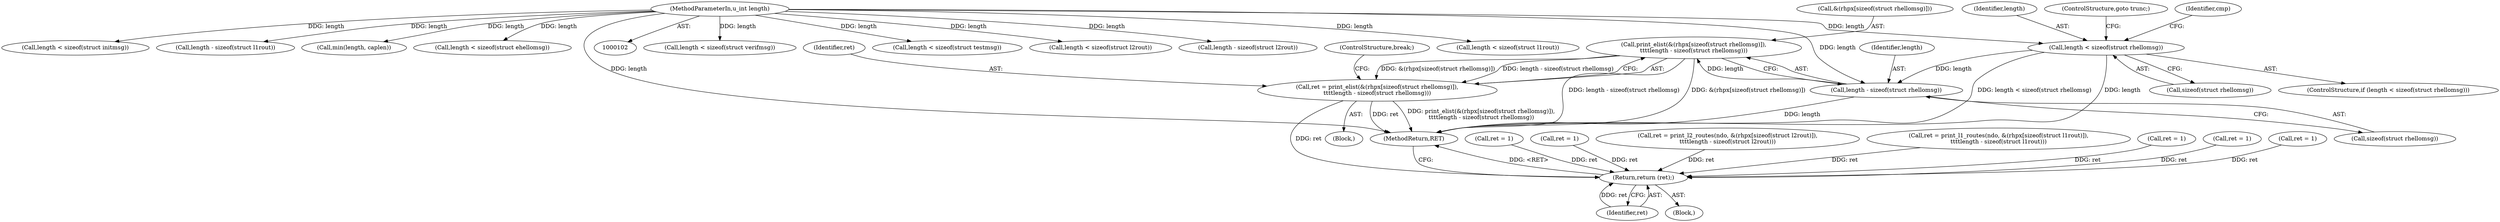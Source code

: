 digraph "0_tcpdump_c6e0531b5def26ecf912e8de6ade86cbdaed3751_0@array" {
"1000542" [label="(Call,print_elist(&(rhpx[sizeof(struct rhellomsg)]),\n\t\t\t\tlength - sizeof(struct rhellomsg)))"];
"1000548" [label="(Call,length - sizeof(struct rhellomsg))"];
"1000429" [label="(Call,length < sizeof(struct rhellomsg))"];
"1000105" [label="(MethodParameterIn,u_int length)"];
"1000540" [label="(Call,ret = print_elist(&(rhpx[sizeof(struct rhellomsg)]),\n\t\t\t\tlength - sizeof(struct rhellomsg)))"];
"1000717" [label="(Return,return (ret);)"];
"1000249" [label="(Call,length < sizeof(struct verifmsg))"];
"1000430" [label="(Identifier,length)"];
"1000239" [label="(Call,ret = 1)"];
"1000431" [label="(Call,sizeof(struct rhellomsg))"];
"1000294" [label="(Call,length < sizeof(struct testmsg))"];
"1000105" [label="(MethodParameterIn,u_int length)"];
"1000384" [label="(Call,length < sizeof(struct l2rout))"];
"1000418" [label="(Call,length - sizeof(struct l2rout))"];
"1000697" [label="(Call,ret = 1)"];
"1000433" [label="(ControlStructure,goto trunc;)"];
"1000428" [label="(ControlStructure,if (length < sizeof(struct rhellomsg)))"];
"1000548" [label="(Call,length - sizeof(struct rhellomsg))"];
"1000543" [label="(Call,&(rhpx[sizeof(struct rhellomsg)]))"];
"1000339" [label="(Call,length < sizeof(struct l1rout))"];
"1000153" [label="(Call,length < sizeof(struct initmsg))"];
"1000542" [label="(Call,print_elist(&(rhpx[sizeof(struct rhellomsg)]),\n\t\t\t\tlength - sizeof(struct rhellomsg)))"];
"1000549" [label="(Identifier,length)"];
"1000409" [label="(Call,ret = print_l2_routes(ndo, &(rhpx[sizeof(struct l2rout)]),\n\t\t\t\tlength - sizeof(struct l2rout)))"];
"1000717" [label="(Return,return (ret);)"];
"1000550" [label="(Call,sizeof(struct rhellomsg))"];
"1000364" [label="(Call,ret = print_l1_routes(ndo, &(rhpx[sizeof(struct l1rout)]),\n\t\t\t\tlength - sizeof(struct l1rout)))"];
"1000713" [label="(Call,ret = 1)"];
"1000540" [label="(Call,ret = print_elist(&(rhpx[sizeof(struct rhellomsg)]),\n\t\t\t\tlength - sizeof(struct rhellomsg)))"];
"1000718" [label="(Identifier,ret)"];
"1000541" [label="(Identifier,ret)"];
"1000373" [label="(Call,length - sizeof(struct l1rout))"];
"1000710" [label="(Call,min(length, caplen))"];
"1000146" [label="(Block,)"];
"1000107" [label="(Block,)"];
"1000722" [label="(MethodReturn,RET)"];
"1000329" [label="(Call,ret = 1)"];
"1000284" [label="(Call,ret = 1)"];
"1000552" [label="(ControlStructure,break;)"];
"1000436" [label="(Identifier,cmp)"];
"1000559" [label="(Call,length < sizeof(struct ehellomsg))"];
"1000429" [label="(Call,length < sizeof(struct rhellomsg))"];
"1000542" -> "1000540"  [label="AST: "];
"1000542" -> "1000548"  [label="CFG: "];
"1000543" -> "1000542"  [label="AST: "];
"1000548" -> "1000542"  [label="AST: "];
"1000540" -> "1000542"  [label="CFG: "];
"1000542" -> "1000722"  [label="DDG: length - sizeof(struct rhellomsg)"];
"1000542" -> "1000722"  [label="DDG: &(rhpx[sizeof(struct rhellomsg)])"];
"1000542" -> "1000540"  [label="DDG: &(rhpx[sizeof(struct rhellomsg)])"];
"1000542" -> "1000540"  [label="DDG: length - sizeof(struct rhellomsg)"];
"1000548" -> "1000542"  [label="DDG: length"];
"1000548" -> "1000550"  [label="CFG: "];
"1000549" -> "1000548"  [label="AST: "];
"1000550" -> "1000548"  [label="AST: "];
"1000548" -> "1000722"  [label="DDG: length"];
"1000429" -> "1000548"  [label="DDG: length"];
"1000105" -> "1000548"  [label="DDG: length"];
"1000429" -> "1000428"  [label="AST: "];
"1000429" -> "1000431"  [label="CFG: "];
"1000430" -> "1000429"  [label="AST: "];
"1000431" -> "1000429"  [label="AST: "];
"1000433" -> "1000429"  [label="CFG: "];
"1000436" -> "1000429"  [label="CFG: "];
"1000429" -> "1000722"  [label="DDG: length"];
"1000429" -> "1000722"  [label="DDG: length < sizeof(struct rhellomsg)"];
"1000105" -> "1000429"  [label="DDG: length"];
"1000105" -> "1000102"  [label="AST: "];
"1000105" -> "1000722"  [label="DDG: length"];
"1000105" -> "1000153"  [label="DDG: length"];
"1000105" -> "1000249"  [label="DDG: length"];
"1000105" -> "1000294"  [label="DDG: length"];
"1000105" -> "1000339"  [label="DDG: length"];
"1000105" -> "1000373"  [label="DDG: length"];
"1000105" -> "1000384"  [label="DDG: length"];
"1000105" -> "1000418"  [label="DDG: length"];
"1000105" -> "1000559"  [label="DDG: length"];
"1000105" -> "1000710"  [label="DDG: length"];
"1000540" -> "1000146"  [label="AST: "];
"1000541" -> "1000540"  [label="AST: "];
"1000552" -> "1000540"  [label="CFG: "];
"1000540" -> "1000722"  [label="DDG: print_elist(&(rhpx[sizeof(struct rhellomsg)]),\n\t\t\t\tlength - sizeof(struct rhellomsg))"];
"1000540" -> "1000722"  [label="DDG: ret"];
"1000540" -> "1000717"  [label="DDG: ret"];
"1000717" -> "1000107"  [label="AST: "];
"1000717" -> "1000718"  [label="CFG: "];
"1000718" -> "1000717"  [label="AST: "];
"1000722" -> "1000717"  [label="CFG: "];
"1000717" -> "1000722"  [label="DDG: <RET>"];
"1000718" -> "1000717"  [label="DDG: ret"];
"1000284" -> "1000717"  [label="DDG: ret"];
"1000239" -> "1000717"  [label="DDG: ret"];
"1000329" -> "1000717"  [label="DDG: ret"];
"1000409" -> "1000717"  [label="DDG: ret"];
"1000697" -> "1000717"  [label="DDG: ret"];
"1000713" -> "1000717"  [label="DDG: ret"];
"1000364" -> "1000717"  [label="DDG: ret"];
}
